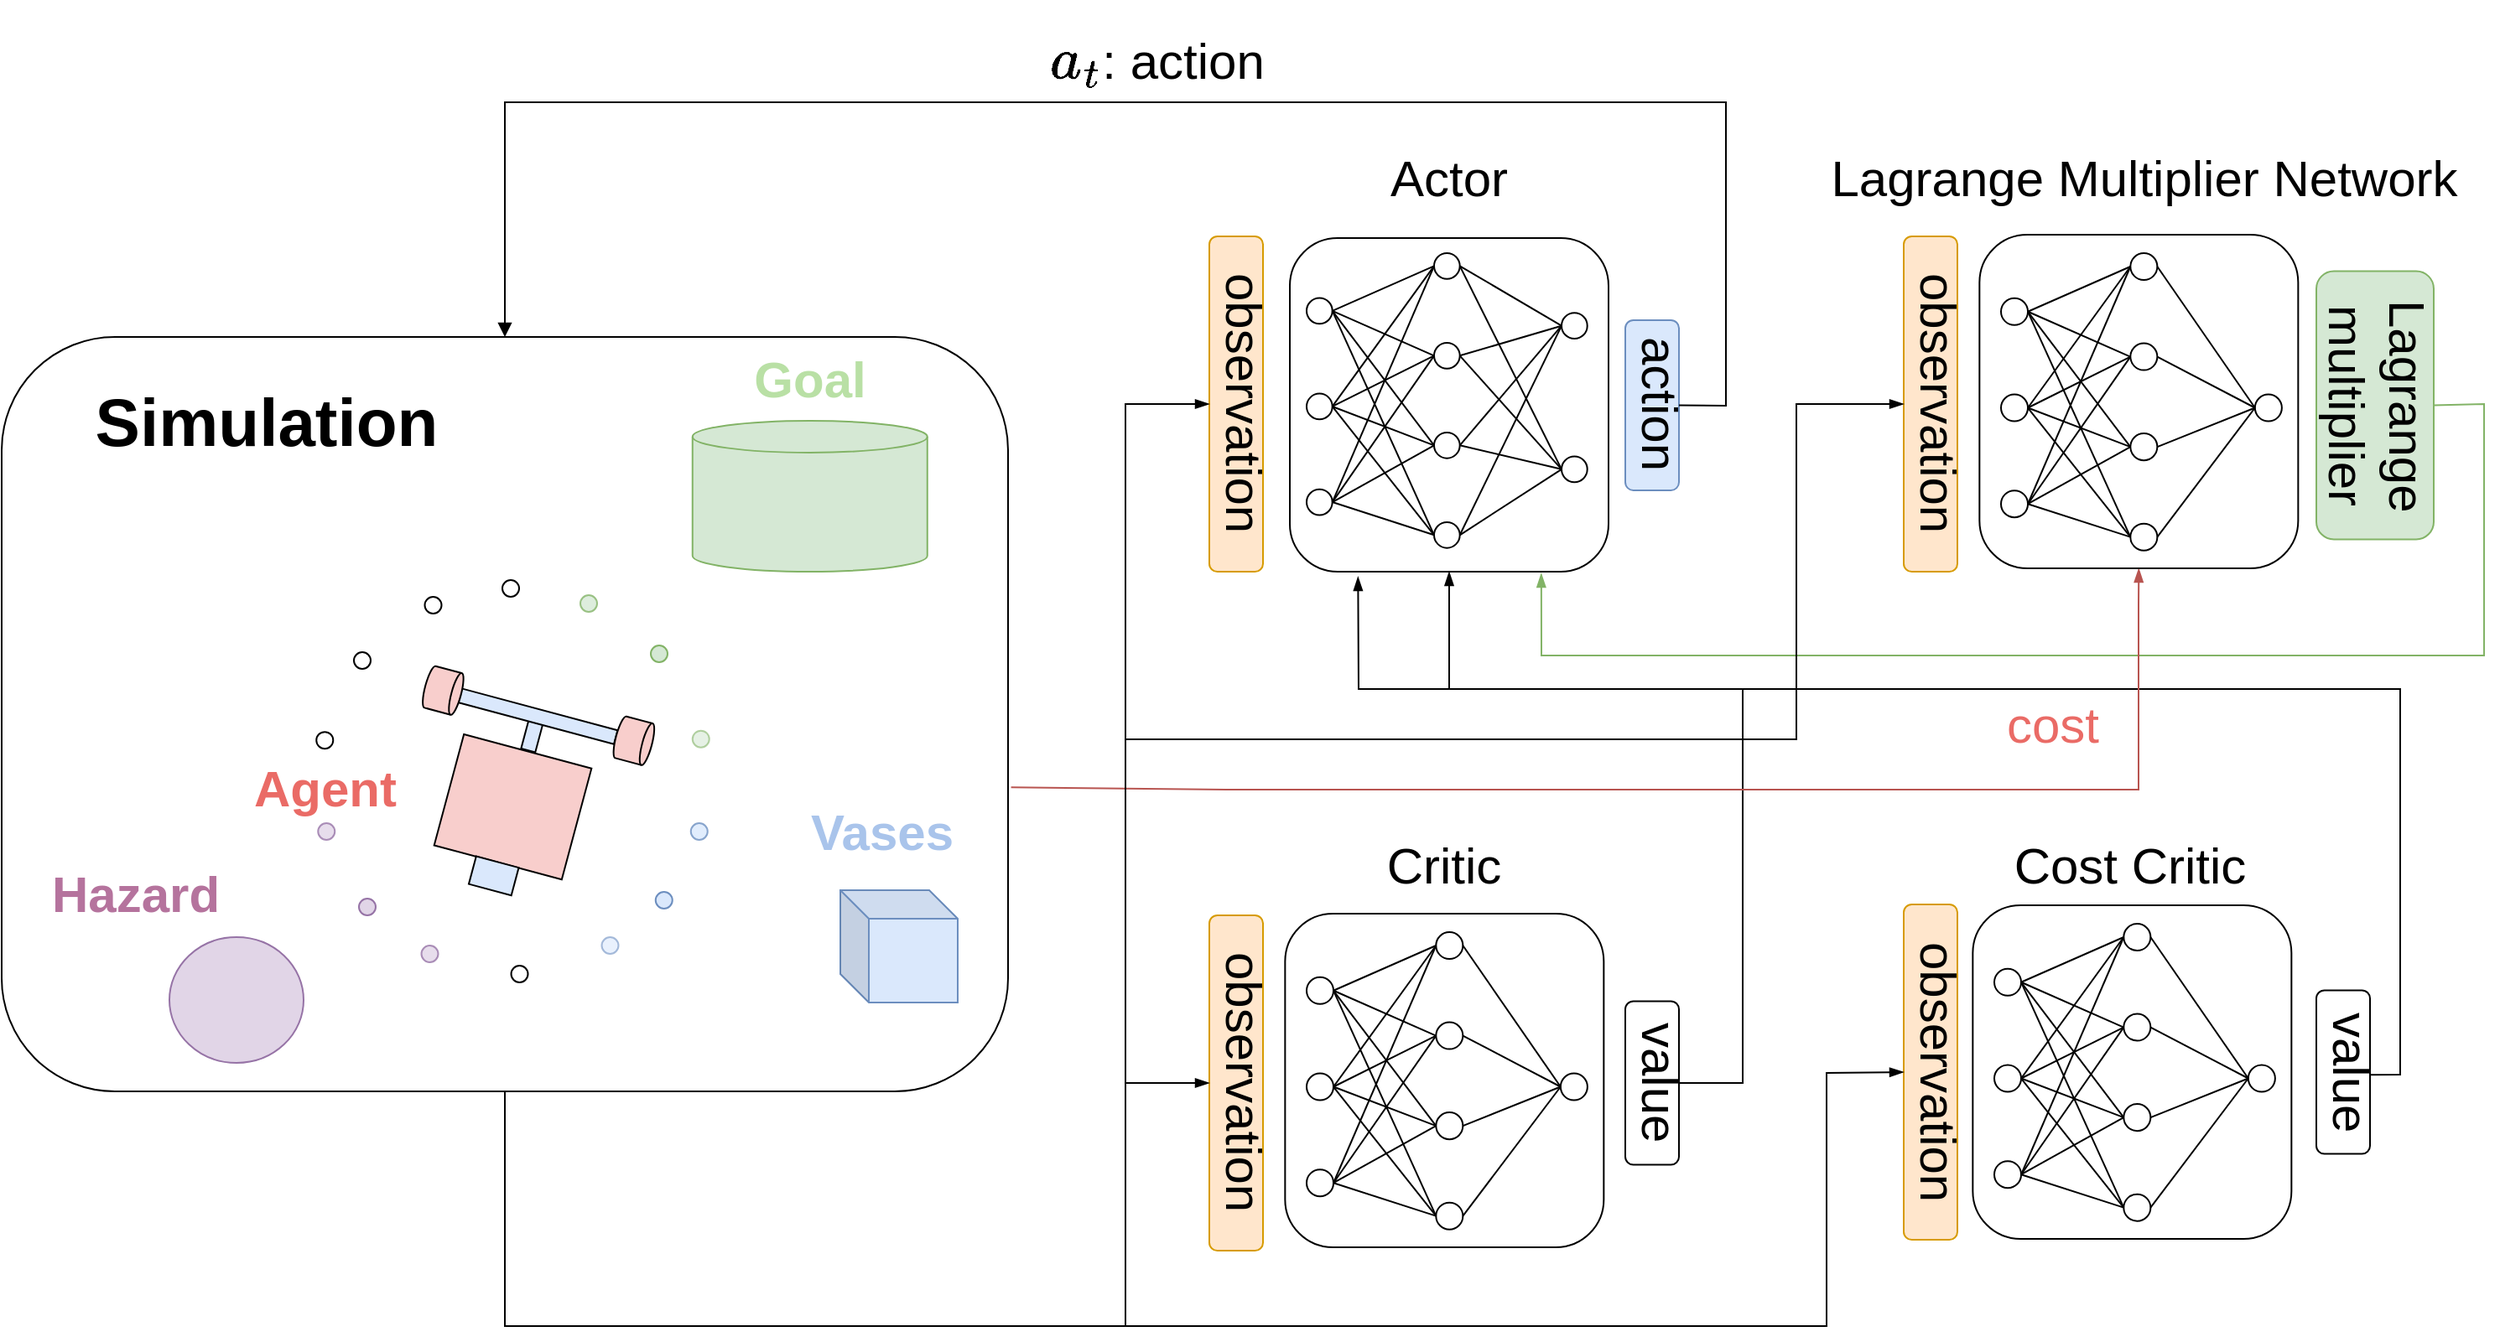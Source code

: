 <mxfile version="27.0.9">
  <diagram name="페이지-1" id="2OtFXK_j1tlPG90HXtPZ">
    <mxGraphModel dx="2524" dy="1148" grid="1" gridSize="10" guides="1" tooltips="1" connect="1" arrows="1" fold="1" page="1" pageScale="1" pageWidth="827" pageHeight="1169" math="1" shadow="0">
      <root>
        <mxCell id="0" />
        <mxCell id="1" parent="0" />
        <mxCell id="CFoMmbY4XtNixEHZfKA1-187" value="&lt;font style=&quot;font-size: 30px;&quot;&gt;observation&lt;/font&gt;" style="rounded=1;whiteSpace=wrap;html=1;align=left;textDirection=vertical-rl;fontSize=15;fillColor=#ffe6cc;strokeColor=#d79b00;container=0;" parent="1" vertex="1">
          <mxGeometry y="290" width="32" height="200" as="geometry" />
        </mxCell>
        <mxCell id="CFoMmbY4XtNixEHZfKA1-190" value="&lt;font style=&quot;font-size: 30px;&quot;&gt;action&lt;/font&gt;" style="rounded=1;whiteSpace=wrap;html=1;align=left;textDirection=vertical-rl;fontSize=15;fillColor=#dae8fc;strokeColor=#6c8ebf;container=0;" parent="1" vertex="1">
          <mxGeometry x="248" y="340" width="32" height="101.48" as="geometry" />
        </mxCell>
        <mxCell id="CFoMmbY4XtNixEHZfKA1-192" value="&lt;font style=&quot;font-size: 30px;&quot;&gt;value&lt;/font&gt;" style="rounded=1;whiteSpace=wrap;html=1;align=left;textDirection=vertical-rl;fontSize=15;container=0;" parent="1" vertex="1">
          <mxGeometry x="248" y="746.25" width="32" height="97.5" as="geometry" />
        </mxCell>
        <mxCell id="CFoMmbY4XtNixEHZfKA1-230" value="" style="endArrow=blockThin;html=1;rounded=0;endFill=1;movable=1;resizable=1;rotatable=1;deletable=1;editable=1;locked=0;connectable=1;entryX=0;entryY=0.5;entryDx=0;entryDy=0;exitX=0.5;exitY=1;exitDx=0;exitDy=0;" parent="1" source="CFoMmbY4XtNixEHZfKA1-31" target="CFoMmbY4XtNixEHZfKA1-187" edge="1">
          <mxGeometry width="50" height="50" relative="1" as="geometry">
            <mxPoint x="-547" y="800" as="sourcePoint" />
            <mxPoint x="571" y="730" as="targetPoint" />
            <Array as="points">
              <mxPoint x="-420" y="940" />
              <mxPoint x="-232" y="940" />
              <mxPoint x="-50" y="940" />
              <mxPoint x="-50" y="390" />
            </Array>
          </mxGeometry>
        </mxCell>
        <mxCell id="CFoMmbY4XtNixEHZfKA1-231" value="" style="endArrow=none;html=1;rounded=0;exitX=0.5;exitY=0;exitDx=0;exitDy=0;endFill=1;movable=1;resizable=1;rotatable=1;deletable=1;editable=1;locked=0;connectable=1;entryX=1;entryY=0.5;entryDx=0;entryDy=0;startArrow=block;startFill=1;" parent="1" source="CFoMmbY4XtNixEHZfKA1-31" target="CFoMmbY4XtNixEHZfKA1-190" edge="1">
          <mxGeometry width="50" height="50" relative="1" as="geometry">
            <mxPoint x="-342" y="890" as="sourcePoint" />
            <mxPoint x="261" y="230" as="targetPoint" />
            <Array as="points">
              <mxPoint x="-420" y="210" />
              <mxPoint x="-162" y="210" />
              <mxPoint x="-82" y="210" />
              <mxPoint x="308" y="210" />
              <mxPoint x="308" y="391" />
            </Array>
          </mxGeometry>
        </mxCell>
        <mxCell id="CFoMmbY4XtNixEHZfKA1-233" value="&lt;font&gt;Actor&lt;/font&gt;" style="text;html=1;align=center;verticalAlign=middle;whiteSpace=wrap;rounded=0;container=0;fontSize=30;" parent="1" vertex="1">
          <mxGeometry x="102" y="240" width="82" height="30" as="geometry" />
        </mxCell>
        <mxCell id="CFoMmbY4XtNixEHZfKA1-236" value="&lt;font&gt;Critic&lt;/font&gt;" style="text;html=1;align=center;verticalAlign=middle;whiteSpace=wrap;rounded=0;fontSize=30;container=0;" parent="1" vertex="1">
          <mxGeometry x="110.17" y="650" width="60" height="30" as="geometry" />
        </mxCell>
        <mxCell id="CFoMmbY4XtNixEHZfKA1-237" value="&lt;font&gt;Cost Critic&lt;/font&gt;" style="text;html=1;align=center;verticalAlign=middle;whiteSpace=wrap;rounded=0;container=0;fontSize=30;" parent="1" vertex="1">
          <mxGeometry x="468" y="650" width="162" height="30" as="geometry" />
        </mxCell>
        <mxCell id="CFoMmbY4XtNixEHZfKA1-238" value="" style="endArrow=blockThin;html=1;rounded=0;endFill=1;movable=1;resizable=1;rotatable=1;deletable=1;editable=1;locked=0;connectable=1;entryX=0.214;entryY=1.015;entryDx=0;entryDy=0;exitX=1;exitY=0.5;exitDx=0;exitDy=0;entryPerimeter=0;" parent="1" source="CFoMmbY4XtNixEHZfKA1-192" target="CFoMmbY4XtNixEHZfKA1-152" edge="1">
          <mxGeometry width="50" height="50" relative="1" as="geometry">
            <mxPoint x="488" y="982" as="sourcePoint" />
            <mxPoint x="1501" y="630" as="targetPoint" />
            <Array as="points">
              <mxPoint x="318" y="795" />
              <mxPoint x="318" y="560" />
              <mxPoint x="89" y="560" />
            </Array>
          </mxGeometry>
        </mxCell>
        <mxCell id="CFoMmbY4XtNixEHZfKA1-239" value="" style="endArrow=blockThin;html=1;rounded=0;endFill=1;movable=1;resizable=1;rotatable=1;deletable=1;editable=1;locked=0;connectable=1;entryX=0.5;entryY=1;entryDx=0;entryDy=0;exitX=0.973;exitY=0.517;exitDx=0;exitDy=0;exitPerimeter=0;" parent="1" source="Q-EU4Q4c3PTDjTRaEYYh-5" target="CFoMmbY4XtNixEHZfKA1-152" edge="1">
          <mxGeometry width="50" height="50" relative="1" as="geometry">
            <mxPoint x="690" y="740" as="sourcePoint" />
            <mxPoint x="358" y="420" as="targetPoint" />
            <Array as="points">
              <mxPoint x="710" y="790" />
              <mxPoint x="710" y="750" />
              <mxPoint x="710" y="560" />
              <mxPoint x="450" y="560" />
              <mxPoint x="290" y="560" />
              <mxPoint x="143" y="560" />
            </Array>
          </mxGeometry>
        </mxCell>
        <mxCell id="CFoMmbY4XtNixEHZfKA1-271" value="" style="endArrow=blockThin;html=1;rounded=0;endFill=1;movable=1;resizable=1;rotatable=1;deletable=1;editable=1;locked=0;connectable=1;entryX=0.789;entryY=1.005;entryDx=0;entryDy=0;fillColor=#d5e8d4;strokeColor=#82b366;entryPerimeter=0;exitX=0;exitY=0.5;exitDx=0;exitDy=0;" parent="1" source="0FYvdhBju1f0UNd1yTLN-28" target="CFoMmbY4XtNixEHZfKA1-152" edge="1">
          <mxGeometry width="50" height="50" relative="1" as="geometry">
            <mxPoint x="760" y="540" as="sourcePoint" />
            <mxPoint x="258" y="470" as="targetPoint" />
            <Array as="points">
              <mxPoint x="760" y="390" />
              <mxPoint x="760" y="540" />
              <mxPoint x="510" y="540" />
              <mxPoint x="358" y="540" />
              <mxPoint x="198" y="540" />
            </Array>
          </mxGeometry>
        </mxCell>
        <mxCell id="I3EhIIcW9qmq0nCsSESQ-6" value="`a_t`: action" style="text;html=1;align=center;verticalAlign=middle;whiteSpace=wrap;rounded=0;fontSize=30;container=0;" parent="1" vertex="1">
          <mxGeometry x="-106.83" y="170" width="152" height="30" as="geometry" />
        </mxCell>
        <mxCell id="I3EhIIcW9qmq0nCsSESQ-9" value="&lt;font style=&quot;font-size: 30px;&quot;&gt;observation&lt;/font&gt;" style="rounded=1;whiteSpace=wrap;html=1;align=left;textDirection=vertical-rl;fontSize=15;fillColor=#ffe6cc;strokeColor=#d79b00;container=0;" parent="1" vertex="1">
          <mxGeometry y="695" width="32" height="200" as="geometry" />
        </mxCell>
        <mxCell id="I3EhIIcW9qmq0nCsSESQ-10" value="&lt;font style=&quot;font-size: 30px;&quot;&gt;observation&lt;/font&gt;" style="rounded=1;whiteSpace=wrap;html=1;align=left;textDirection=vertical-rl;fontSize=15;fillColor=#ffe6cc;strokeColor=#d79b00;container=0;" parent="1" vertex="1">
          <mxGeometry x="414" y="688.51" width="32" height="200" as="geometry" />
        </mxCell>
        <mxCell id="I3EhIIcW9qmq0nCsSESQ-11" value="" style="endArrow=blockThin;html=1;rounded=0;endFill=1;movable=1;resizable=1;rotatable=1;deletable=1;editable=1;locked=0;connectable=1;entryX=0;entryY=0.5;entryDx=0;entryDy=0;exitX=0.5;exitY=1;exitDx=0;exitDy=0;" parent="1" source="CFoMmbY4XtNixEHZfKA1-31" target="I3EhIIcW9qmq0nCsSESQ-10" edge="1">
          <mxGeometry width="50" height="50" relative="1" as="geometry">
            <mxPoint x="-552" y="800" as="sourcePoint" />
            <mxPoint x="403" y="665" as="targetPoint" />
            <Array as="points">
              <mxPoint x="-420" y="940" />
              <mxPoint x="-12" y="940" />
              <mxPoint x="258" y="940" />
              <mxPoint x="368" y="940" />
              <mxPoint x="368" y="789" />
            </Array>
          </mxGeometry>
        </mxCell>
        <mxCell id="I3EhIIcW9qmq0nCsSESQ-13" value="" style="endArrow=blockThin;html=1;rounded=0;endFill=1;movable=1;resizable=1;rotatable=1;deletable=1;editable=1;locked=0;connectable=1;entryX=0;entryY=0.5;entryDx=0;entryDy=0;exitX=0.5;exitY=1;exitDx=0;exitDy=0;" parent="1" source="CFoMmbY4XtNixEHZfKA1-31" target="I3EhIIcW9qmq0nCsSESQ-9" edge="1">
          <mxGeometry width="50" height="50" relative="1" as="geometry">
            <mxPoint x="-242" y="1090" as="sourcePoint" />
            <mxPoint x="376" y="720" as="targetPoint" />
            <Array as="points">
              <mxPoint x="-420" y="940" />
              <mxPoint x="-50" y="940" />
              <mxPoint x="-50" y="795" />
            </Array>
          </mxGeometry>
        </mxCell>
        <mxCell id="I3EhIIcW9qmq0nCsSESQ-14" value="" style="endArrow=blockThin;html=1;rounded=0;endFill=1;movable=1;resizable=1;rotatable=1;deletable=1;editable=1;locked=0;connectable=1;exitX=1.003;exitY=0.597;exitDx=0;exitDy=0;exitPerimeter=0;fillColor=#f8cecc;strokeColor=#b85450;entryX=0.5;entryY=1;entryDx=0;entryDy=0;" parent="1" source="CFoMmbY4XtNixEHZfKA1-31" target="0FYvdhBju1f0UNd1yTLN-26" edge="1">
          <mxGeometry width="50" height="50" relative="1" as="geometry">
            <mxPoint x="-410" y="800" as="sourcePoint" />
            <mxPoint x="370" y="520" as="targetPoint" />
            <Array as="points">
              <mxPoint x="10" y="620" />
              <mxPoint x="260" y="620" />
              <mxPoint x="554" y="620" />
              <mxPoint x="554" y="510" />
            </Array>
          </mxGeometry>
        </mxCell>
        <mxCell id="CFoMmbY4XtNixEHZfKA1-31" value="" style="rounded=1;whiteSpace=wrap;html=1;fillColor=none;movable=1;resizable=1;rotatable=1;deletable=1;editable=1;locked=0;connectable=1;container=0;" parent="1" vertex="1">
          <mxGeometry x="-720" y="350" width="600" height="450" as="geometry" />
        </mxCell>
        <mxCell id="CFoMmbY4XtNixEHZfKA1-1" value="" style="rounded=0;whiteSpace=wrap;html=1;fillColor=#f8cecc;strokeColor=default;rotation=15;container=0;movable=1;resizable=1;rotatable=1;deletable=1;editable=1;locked=0;connectable=1;" parent="1" vertex="1">
          <mxGeometry x="-454.621" y="596.003" width="78.75" height="68.571" as="geometry" />
        </mxCell>
        <mxCell id="CFoMmbY4XtNixEHZfKA1-2" value="" style="rounded=0;whiteSpace=wrap;html=1;fillColor=#dae8fc;strokeColor=default;rotation=15;container=0;movable=1;resizable=1;rotatable=1;deletable=1;editable=1;locked=0;connectable=1;" parent="1" vertex="1">
          <mxGeometry x="-439.746" y="662.86" width="26.25" height="17.143" as="geometry" />
        </mxCell>
        <mxCell id="CFoMmbY4XtNixEHZfKA1-3" value="" style="rounded=0;whiteSpace=wrap;html=1;fillColor=#dae8fc;strokeColor=default;rotation=15;container=0;movable=1;resizable=1;rotatable=1;deletable=1;editable=1;locked=0;connectable=1;" parent="1" vertex="1">
          <mxGeometry x="-408.246" y="579.717" width="8.75" height="17.143" as="geometry" />
        </mxCell>
        <mxCell id="CFoMmbY4XtNixEHZfKA1-4" value="" style="rounded=0;whiteSpace=wrap;html=1;fillColor=#dae8fc;strokeColor=default;rotation=15;container=0;movable=1;resizable=1;rotatable=1;deletable=1;editable=1;locked=0;connectable=1;" parent="1" vertex="1">
          <mxGeometry x="-448.496" y="572.003" width="96.25" height="8.571" as="geometry" />
        </mxCell>
        <mxCell id="CFoMmbY4XtNixEHZfKA1-5" value="" style="shape=cylinder3;whiteSpace=wrap;html=1;boundedLbl=1;backgroundOutline=1;size=2.875;direction=south;fillColor=#f8cecc;strokeColor=default;rotation=15;container=0;movable=1;resizable=1;rotatable=1;deletable=1;editable=1;locked=0;connectable=1;" parent="1" vertex="1">
          <mxGeometry x="-353.996" y="578.003" width="21.875" height="25.714" as="geometry" />
        </mxCell>
        <mxCell id="CFoMmbY4XtNixEHZfKA1-6" value="" style="shape=cylinder3;whiteSpace=wrap;html=1;boundedLbl=1;backgroundOutline=1;size=2.875;direction=south;fillColor=#f8cecc;strokeColor=default;rotation=15;container=0;movable=1;resizable=1;rotatable=1;deletable=1;editable=1;locked=0;connectable=1;" parent="1" vertex="1">
          <mxGeometry x="-467.746" y="548.003" width="21.875" height="25.714" as="geometry" />
        </mxCell>
        <mxCell id="CFoMmbY4XtNixEHZfKA1-8" value="" style="ellipse;whiteSpace=wrap;html=1;fillColor=none;movable=1;resizable=1;rotatable=1;deletable=1;editable=1;locked=0;connectable=1;container=0;" parent="1" vertex="1">
          <mxGeometry x="-421.5" y="495" width="10" height="10" as="geometry" />
        </mxCell>
        <mxCell id="CFoMmbY4XtNixEHZfKA1-9" value="" style="ellipse;whiteSpace=wrap;html=1;fillColor=none;movable=1;resizable=1;rotatable=1;deletable=1;editable=1;locked=0;connectable=1;container=0;" parent="1" vertex="1">
          <mxGeometry x="-467.75" y="505" width="10" height="10" as="geometry" />
        </mxCell>
        <mxCell id="CFoMmbY4XtNixEHZfKA1-10" value="" style="ellipse;whiteSpace=wrap;html=1;fillColor=#d5e8d4;strokeColor=#82b366;opacity=80;movable=1;resizable=1;rotatable=1;deletable=1;editable=1;locked=0;connectable=1;container=0;" parent="1" vertex="1">
          <mxGeometry x="-375" y="504" width="10" height="10" as="geometry" />
        </mxCell>
        <mxCell id="CFoMmbY4XtNixEHZfKA1-11" value="" style="ellipse;whiteSpace=wrap;html=1;fillColor=none;movable=1;resizable=1;rotatable=1;deletable=1;editable=1;locked=0;connectable=1;container=0;" parent="1" vertex="1">
          <mxGeometry x="-510" y="538" width="10" height="10" as="geometry" />
        </mxCell>
        <mxCell id="CFoMmbY4XtNixEHZfKA1-12" value="" style="ellipse;whiteSpace=wrap;html=1;fillColor=#d5e8d4;strokeColor=#82b366;movable=1;resizable=1;rotatable=1;deletable=1;editable=1;locked=0;connectable=1;container=0;" parent="1" vertex="1">
          <mxGeometry x="-333" y="534" width="10" height="10" as="geometry" />
        </mxCell>
        <mxCell id="CFoMmbY4XtNixEHZfKA1-13" value="" style="ellipse;whiteSpace=wrap;html=1;fillColor=#d5e8d4;strokeColor=#82b366;opacity=60;movable=1;resizable=1;rotatable=1;deletable=1;editable=1;locked=0;connectable=1;container=0;" parent="1" vertex="1">
          <mxGeometry x="-308.12" y="584.86" width="10" height="10" as="geometry" />
        </mxCell>
        <mxCell id="CFoMmbY4XtNixEHZfKA1-14" value="" style="ellipse;whiteSpace=wrap;html=1;fillColor=#dae8fc;strokeColor=#6c8ebf;opacity=80;movable=1;resizable=1;rotatable=1;deletable=1;editable=1;locked=0;connectable=1;container=0;" parent="1" vertex="1">
          <mxGeometry x="-309.12" y="640" width="10" height="10" as="geometry" />
        </mxCell>
        <mxCell id="CFoMmbY4XtNixEHZfKA1-15" value="" style="ellipse;whiteSpace=wrap;html=1;fillColor=#dae8fc;strokeColor=#6c8ebf;movable=1;resizable=1;rotatable=1;deletable=1;editable=1;locked=0;connectable=1;container=0;" parent="1" vertex="1">
          <mxGeometry x="-330.12" y="681" width="10" height="10" as="geometry" />
        </mxCell>
        <mxCell id="CFoMmbY4XtNixEHZfKA1-16" value="" style="ellipse;whiteSpace=wrap;html=1;fillColor=#dae8fc;strokeColor=#6c8ebf;opacity=60;movable=1;resizable=1;rotatable=1;deletable=1;editable=1;locked=0;connectable=1;container=0;" parent="1" vertex="1">
          <mxGeometry x="-362.25" y="708" width="10" height="10" as="geometry" />
        </mxCell>
        <mxCell id="CFoMmbY4XtNixEHZfKA1-17" value="" style="ellipse;whiteSpace=wrap;html=1;fillColor=none;movable=1;resizable=1;rotatable=1;deletable=1;editable=1;locked=0;connectable=1;container=0;" parent="1" vertex="1">
          <mxGeometry x="-416.24" y="725" width="10" height="10" as="geometry" />
        </mxCell>
        <mxCell id="CFoMmbY4XtNixEHZfKA1-18" value="" style="ellipse;whiteSpace=wrap;html=1;fillColor=#e1d5e7;strokeColor=#9673a6;opacity=80;movable=1;resizable=1;rotatable=1;deletable=1;editable=1;locked=0;connectable=1;container=0;" parent="1" vertex="1">
          <mxGeometry x="-469.75" y="713" width="10" height="10" as="geometry" />
        </mxCell>
        <mxCell id="CFoMmbY4XtNixEHZfKA1-19" value="" style="ellipse;whiteSpace=wrap;html=1;fillColor=none;movable=1;resizable=1;rotatable=1;deletable=1;editable=1;locked=0;connectable=1;container=0;" parent="1" vertex="1">
          <mxGeometry x="-532.37" y="585.57" width="10" height="10" as="geometry" />
        </mxCell>
        <mxCell id="CFoMmbY4XtNixEHZfKA1-20" value="" style="ellipse;whiteSpace=wrap;html=1;fillColor=#e1d5e7;strokeColor=#9673a6;opacity=80;movable=1;resizable=1;rotatable=1;deletable=1;editable=1;locked=0;connectable=1;container=0;" parent="1" vertex="1">
          <mxGeometry x="-531.37" y="640" width="10" height="10" as="geometry" />
        </mxCell>
        <mxCell id="CFoMmbY4XtNixEHZfKA1-21" value="" style="ellipse;whiteSpace=wrap;html=1;fillColor=#e1d5e7;strokeColor=#9673a6;movable=1;resizable=1;rotatable=1;deletable=1;editable=1;locked=0;connectable=1;container=0;" parent="1" vertex="1">
          <mxGeometry x="-507" y="685" width="10" height="10" as="geometry" />
        </mxCell>
        <mxCell id="CFoMmbY4XtNixEHZfKA1-22" value="" style="shape=cylinder3;whiteSpace=wrap;html=1;boundedLbl=1;backgroundOutline=1;size=9.481;fillColor=#d5e8d4;strokeColor=#82b366;movable=1;resizable=1;rotatable=1;deletable=1;editable=1;locked=0;connectable=1;container=0;" parent="1" vertex="1">
          <mxGeometry x="-308.12" y="400" width="140" height="90" as="geometry" />
        </mxCell>
        <mxCell id="CFoMmbY4XtNixEHZfKA1-23" value="Goal" style="text;html=1;align=center;verticalAlign=middle;whiteSpace=wrap;rounded=0;fontSize=30;fontColor=#B9E0A5;fontStyle=1;movable=1;resizable=1;rotatable=1;deletable=1;editable=1;locked=0;connectable=1;container=0;" parent="1" vertex="1">
          <mxGeometry x="-279.06" y="360" width="81.88" height="30" as="geometry" />
        </mxCell>
        <mxCell id="CFoMmbY4XtNixEHZfKA1-24" value="" style="shape=cube;whiteSpace=wrap;html=1;boundedLbl=1;backgroundOutline=1;darkOpacity=0.05;darkOpacity2=0.1;size=17;fillColor=#dae8fc;strokeColor=#6c8ebf;movable=1;resizable=1;rotatable=1;deletable=1;editable=1;locked=0;connectable=1;container=0;" parent="1" vertex="1">
          <mxGeometry x="-220" y="680" width="70" height="67" as="geometry" />
        </mxCell>
        <mxCell id="CFoMmbY4XtNixEHZfKA1-25" value="&lt;span style=&quot;background-color: light-dark(#ffffff, var(--ge-dark-color, #121212));&quot;&gt;Vases&lt;/span&gt;" style="text;html=1;align=center;verticalAlign=middle;whiteSpace=wrap;rounded=0;fontSize=30;fontColor=#A9C4EB;fontStyle=1;movable=1;resizable=1;rotatable=1;deletable=1;editable=1;locked=0;connectable=1;container=0;" parent="1" vertex="1">
          <mxGeometry x="-240" y="630" width="90" height="30" as="geometry" />
        </mxCell>
        <mxCell id="CFoMmbY4XtNixEHZfKA1-26" value="&lt;font style=&quot;color: rgb(234, 107, 102);&quot;&gt;Agent&lt;/font&gt;" style="text;html=1;align=center;verticalAlign=middle;whiteSpace=wrap;rounded=0;fontSize=30;fontColor=#B9E0A5;fontStyle=1;movable=1;resizable=1;rotatable=1;deletable=1;editable=1;locked=0;connectable=1;container=0;" parent="1" vertex="1">
          <mxGeometry x="-572.37" y="603.72" width="90" height="30" as="geometry" />
        </mxCell>
        <mxCell id="CFoMmbY4XtNixEHZfKA1-27" value="" style="ellipse;whiteSpace=wrap;html=1;fillColor=#e1d5e7;strokeColor=#9673a6;movable=1;resizable=1;rotatable=1;deletable=1;editable=1;locked=0;connectable=1;container=0;" parent="1" vertex="1">
          <mxGeometry x="-620" y="708" width="80" height="75" as="geometry" />
        </mxCell>
        <mxCell id="CFoMmbY4XtNixEHZfKA1-28" value="&lt;font style=&quot;color: rgb(181, 115, 157);&quot;&gt;Hazard&lt;/font&gt;" style="text;html=1;align=center;verticalAlign=middle;whiteSpace=wrap;rounded=0;fontSize=30;fontColor=#B9E0A5;fontStyle=1;movable=1;resizable=1;rotatable=1;deletable=1;editable=1;locked=0;connectable=1;container=0;" parent="1" vertex="1">
          <mxGeometry x="-690" y="668" width="100" height="27" as="geometry" />
        </mxCell>
        <mxCell id="CFoMmbY4XtNixEHZfKA1-33" value="&lt;b&gt;&lt;font&gt;Simulation&lt;/font&gt;&lt;/b&gt;" style="text;html=1;align=center;verticalAlign=middle;whiteSpace=wrap;rounded=0;movable=1;resizable=1;rotatable=1;deletable=1;editable=1;locked=0;connectable=1;fontSize=40;container=0;" parent="1" vertex="1">
          <mxGeometry x="-662.37" y="380" width="200" height="40" as="geometry" />
        </mxCell>
        <mxCell id="CFoMmbY4XtNixEHZfKA1-96" value="" style="ellipse;whiteSpace=wrap;html=1;aspect=fixed;container=0;" parent="1" vertex="1">
          <mxGeometry x="58" y="731.887" width="16.02" height="16.02" as="geometry" />
        </mxCell>
        <mxCell id="CFoMmbY4XtNixEHZfKA1-97" value="" style="ellipse;whiteSpace=wrap;html=1;aspect=fixed;container=0;" parent="1" vertex="1">
          <mxGeometry x="58" y="789.245" width="16.02" height="16.02" as="geometry" />
        </mxCell>
        <mxCell id="CFoMmbY4XtNixEHZfKA1-98" value="" style="ellipse;whiteSpace=wrap;html=1;aspect=fixed;container=0;" parent="1" vertex="1">
          <mxGeometry x="58" y="846.604" width="16.02" height="16.02" as="geometry" />
        </mxCell>
        <mxCell id="CFoMmbY4XtNixEHZfKA1-99" value="" style="ellipse;whiteSpace=wrap;html=1;aspect=fixed;container=0;" parent="1" vertex="1">
          <mxGeometry x="135.157" y="705" width="16.02" height="16.02" as="geometry" />
        </mxCell>
        <mxCell id="CFoMmbY4XtNixEHZfKA1-100" value="" style="ellipse;whiteSpace=wrap;html=1;aspect=fixed;container=0;" parent="1" vertex="1">
          <mxGeometry x="135.157" y="758.774" width="16.02" height="16.02" as="geometry" />
        </mxCell>
        <mxCell id="CFoMmbY4XtNixEHZfKA1-101" value="" style="ellipse;whiteSpace=wrap;html=1;aspect=fixed;container=0;" parent="1" vertex="1">
          <mxGeometry x="135.157" y="812.547" width="16.02" height="16.02" as="geometry" />
        </mxCell>
        <mxCell id="CFoMmbY4XtNixEHZfKA1-102" value="" style="ellipse;whiteSpace=wrap;html=1;aspect=fixed;container=0;" parent="1" vertex="1">
          <mxGeometry x="135.157" y="866.321" width="16.02" height="16.02" as="geometry" />
        </mxCell>
        <mxCell id="CFoMmbY4XtNixEHZfKA1-103" value="" style="ellipse;whiteSpace=wrap;html=1;aspect=fixed;container=0;" parent="1" vertex="1">
          <mxGeometry x="209.421" y="789.245" width="16.02" height="16.02" as="geometry" />
        </mxCell>
        <mxCell id="CFoMmbY4XtNixEHZfKA1-104" value="" style="endArrow=none;html=1;rounded=0;exitX=1;exitY=0.5;exitDx=0;exitDy=0;entryX=0;entryY=0.5;entryDx=0;entryDy=0;" parent="1" source="CFoMmbY4XtNixEHZfKA1-96" target="CFoMmbY4XtNixEHZfKA1-99" edge="1">
          <mxGeometry width="50" height="50" relative="1" as="geometry">
            <mxPoint x="197.848" y="823.302" as="sourcePoint" />
            <mxPoint x="221.959" y="805.377" as="targetPoint" />
          </mxGeometry>
        </mxCell>
        <mxCell id="CFoMmbY4XtNixEHZfKA1-105" value="" style="endArrow=none;html=1;rounded=0;exitX=0;exitY=0.5;exitDx=0;exitDy=0;entryX=1;entryY=0.5;entryDx=0;entryDy=0;" parent="1" source="CFoMmbY4XtNixEHZfKA1-100" target="CFoMmbY4XtNixEHZfKA1-96" edge="1">
          <mxGeometry width="50" height="50" relative="1" as="geometry">
            <mxPoint x="135.157" y="771.321" as="sourcePoint" />
            <mxPoint x="173.736" y="744.434" as="targetPoint" />
          </mxGeometry>
        </mxCell>
        <mxCell id="CFoMmbY4XtNixEHZfKA1-106" value="" style="endArrow=none;html=1;rounded=0;exitX=0;exitY=0.5;exitDx=0;exitDy=0;entryX=1;entryY=0.5;entryDx=0;entryDy=0;" parent="1" source="CFoMmbY4XtNixEHZfKA1-101" target="CFoMmbY4XtNixEHZfKA1-96" edge="1">
          <mxGeometry width="50" height="50" relative="1" as="geometry">
            <mxPoint x="202.67" y="814.34" as="sourcePoint" />
            <mxPoint x="164.091" y="787.453" as="targetPoint" />
          </mxGeometry>
        </mxCell>
        <mxCell id="CFoMmbY4XtNixEHZfKA1-107" value="" style="endArrow=none;html=1;rounded=0;exitX=0;exitY=0.5;exitDx=0;exitDy=0;entryX=1;entryY=0.5;entryDx=0;entryDy=0;" parent="1" source="CFoMmbY4XtNixEHZfKA1-102" target="CFoMmbY4XtNixEHZfKA1-96" edge="1">
          <mxGeometry width="50" height="50" relative="1" as="geometry">
            <mxPoint x="212.315" y="882.453" as="sourcePoint" />
            <mxPoint x="149.624" y="751.604" as="targetPoint" />
          </mxGeometry>
        </mxCell>
        <mxCell id="CFoMmbY4XtNixEHZfKA1-108" value="" style="endArrow=none;html=1;rounded=0;exitX=0;exitY=0.5;exitDx=0;exitDy=0;entryX=1;entryY=0.5;entryDx=0;entryDy=0;" parent="1" source="CFoMmbY4XtNixEHZfKA1-99" target="CFoMmbY4XtNixEHZfKA1-97" edge="1">
          <mxGeometry width="50" height="50" relative="1" as="geometry">
            <mxPoint x="202.67" y="929.057" as="sourcePoint" />
            <mxPoint x="164.091" y="794.623" as="targetPoint" />
          </mxGeometry>
        </mxCell>
        <mxCell id="CFoMmbY4XtNixEHZfKA1-109" value="" style="endArrow=none;html=1;rounded=0;exitX=0;exitY=0.5;exitDx=0;exitDy=0;entryX=1;entryY=0.5;entryDx=0;entryDy=0;" parent="1" source="CFoMmbY4XtNixEHZfKA1-100" target="CFoMmbY4XtNixEHZfKA1-97" edge="1">
          <mxGeometry width="50" height="50" relative="1" as="geometry">
            <mxPoint x="149.624" y="787.453" as="sourcePoint" />
            <mxPoint x="111.046" y="871.698" as="targetPoint" />
          </mxGeometry>
        </mxCell>
        <mxCell id="CFoMmbY4XtNixEHZfKA1-110" value="" style="endArrow=none;html=1;rounded=0;exitX=0;exitY=0.5;exitDx=0;exitDy=0;entryX=1;entryY=0.5;entryDx=0;entryDy=0;" parent="1" source="CFoMmbY4XtNixEHZfKA1-101" target="CFoMmbY4XtNixEHZfKA1-97" edge="1">
          <mxGeometry width="50" height="50" relative="1" as="geometry">
            <mxPoint x="159.269" y="801.792" as="sourcePoint" />
            <mxPoint x="120.69" y="832.264" as="targetPoint" />
          </mxGeometry>
        </mxCell>
        <mxCell id="CFoMmbY4XtNixEHZfKA1-111" value="" style="endArrow=none;html=1;rounded=0;exitX=0;exitY=0.5;exitDx=0;exitDy=0;entryX=1;entryY=0.5;entryDx=0;entryDy=0;" parent="1" source="CFoMmbY4XtNixEHZfKA1-102" target="CFoMmbY4XtNixEHZfKA1-97" edge="1">
          <mxGeometry width="50" height="50" relative="1" as="geometry">
            <mxPoint x="236.426" y="814.34" as="sourcePoint" />
            <mxPoint x="197.848" y="791.038" as="targetPoint" />
          </mxGeometry>
        </mxCell>
        <mxCell id="CFoMmbY4XtNixEHZfKA1-112" value="" style="endArrow=none;html=1;rounded=0;exitX=0;exitY=0.5;exitDx=0;exitDy=0;entryX=1;entryY=0.5;entryDx=0;entryDy=0;" parent="1" source="CFoMmbY4XtNixEHZfKA1-99" target="CFoMmbY4XtNixEHZfKA1-98" edge="1">
          <mxGeometry width="50" height="50" relative="1" as="geometry">
            <mxPoint x="236.426" y="914.717" as="sourcePoint" />
            <mxPoint x="197.848" y="837.642" as="targetPoint" />
          </mxGeometry>
        </mxCell>
        <mxCell id="CFoMmbY4XtNixEHZfKA1-113" value="" style="endArrow=none;html=1;rounded=0;exitX=0;exitY=0.5;exitDx=0;exitDy=0;entryX=1;entryY=0.5;entryDx=0;entryDy=0;" parent="1" source="CFoMmbY4XtNixEHZfKA1-100" target="CFoMmbY4XtNixEHZfKA1-98" edge="1">
          <mxGeometry width="50" height="50" relative="1" as="geometry">
            <mxPoint x="139.98" y="834.057" as="sourcePoint" />
            <mxPoint x="101.401" y="975.66" as="targetPoint" />
          </mxGeometry>
        </mxCell>
        <mxCell id="CFoMmbY4XtNixEHZfKA1-114" value="" style="endArrow=none;html=1;rounded=0;exitX=0;exitY=0.5;exitDx=0;exitDy=0;entryX=1;entryY=0.5;entryDx=0;entryDy=0;" parent="1" source="CFoMmbY4XtNixEHZfKA1-101" target="CFoMmbY4XtNixEHZfKA1-98" edge="1">
          <mxGeometry width="50" height="50" relative="1" as="geometry">
            <mxPoint x="183.381" y="834.057" as="sourcePoint" />
            <mxPoint x="144.802" y="921.887" as="targetPoint" />
          </mxGeometry>
        </mxCell>
        <mxCell id="CFoMmbY4XtNixEHZfKA1-115" value="" style="endArrow=none;html=1;rounded=0;exitX=0;exitY=0.5;exitDx=0;exitDy=0;entryX=1;entryY=0.5;entryDx=0;entryDy=0;" parent="1" source="CFoMmbY4XtNixEHZfKA1-102" target="CFoMmbY4XtNixEHZfKA1-98" edge="1">
          <mxGeometry width="50" height="50" relative="1" as="geometry">
            <mxPoint x="226.782" y="848.396" as="sourcePoint" />
            <mxPoint x="188.203" y="882.453" as="targetPoint" />
          </mxGeometry>
        </mxCell>
        <mxCell id="CFoMmbY4XtNixEHZfKA1-116" value="" style="endArrow=none;html=1;rounded=0;exitX=1;exitY=0.5;exitDx=0;exitDy=0;entryX=0;entryY=0.5;entryDx=0;entryDy=0;" parent="1" source="CFoMmbY4XtNixEHZfKA1-99" target="CFoMmbY4XtNixEHZfKA1-103" edge="1">
          <mxGeometry width="50" height="50" relative="1" as="geometry">
            <mxPoint x="255.716" y="776.698" as="sourcePoint" />
            <mxPoint x="217.137" y="918.302" as="targetPoint" />
          </mxGeometry>
        </mxCell>
        <mxCell id="CFoMmbY4XtNixEHZfKA1-117" value="" style="endArrow=none;html=1;rounded=0;exitX=1;exitY=0.5;exitDx=0;exitDy=0;entryX=0;entryY=0.5;entryDx=0;entryDy=0;" parent="1" source="CFoMmbY4XtNixEHZfKA1-100" target="CFoMmbY4XtNixEHZfKA1-103" edge="1">
          <mxGeometry width="50" height="50" relative="1" as="geometry">
            <mxPoint x="231.604" y="776.698" as="sourcePoint" />
            <mxPoint x="270.183" y="898.585" as="targetPoint" />
          </mxGeometry>
        </mxCell>
        <mxCell id="CFoMmbY4XtNixEHZfKA1-118" value="" style="endArrow=none;html=1;rounded=0;exitX=1;exitY=0.5;exitDx=0;exitDy=0;entryX=0;entryY=0.5;entryDx=0;entryDy=0;" parent="1" source="CFoMmbY4XtNixEHZfKA1-101" target="CFoMmbY4XtNixEHZfKA1-103" edge="1">
          <mxGeometry width="50" height="50" relative="1" as="geometry">
            <mxPoint x="212.315" y="780.283" as="sourcePoint" />
            <mxPoint x="250.893" y="848.396" as="targetPoint" />
          </mxGeometry>
        </mxCell>
        <mxCell id="CFoMmbY4XtNixEHZfKA1-119" value="" style="endArrow=none;html=1;rounded=0;exitX=1;exitY=0.5;exitDx=0;exitDy=0;entryX=0;entryY=0.5;entryDx=0;entryDy=0;" parent="1" source="CFoMmbY4XtNixEHZfKA1-102" target="CFoMmbY4XtNixEHZfKA1-103" edge="1">
          <mxGeometry width="50" height="50" relative="1" as="geometry">
            <mxPoint x="236.426" y="826.887" as="sourcePoint" />
            <mxPoint x="275.005" y="841.226" as="targetPoint" />
          </mxGeometry>
        </mxCell>
        <mxCell id="CFoMmbY4XtNixEHZfKA1-185" value="" style="rounded=1;whiteSpace=wrap;html=1;fillColor=none;container=0;" parent="1" vertex="1">
          <mxGeometry x="45.17" y="694.01" width="190" height="198.99" as="geometry" />
        </mxCell>
        <mxCell id="CFoMmbY4XtNixEHZfKA1-121" value="" style="ellipse;whiteSpace=wrap;html=1;aspect=fixed;container=0;" parent="1" vertex="1">
          <mxGeometry x="58" y="326.745" width="15.351" height="15.351" as="geometry" />
        </mxCell>
        <mxCell id="CFoMmbY4XtNixEHZfKA1-122" value="" style="ellipse;whiteSpace=wrap;html=1;aspect=fixed;container=0;" parent="1" vertex="1">
          <mxGeometry x="58" y="383.802" width="15.351" height="15.351" as="geometry" />
        </mxCell>
        <mxCell id="CFoMmbY4XtNixEHZfKA1-123" value="" style="ellipse;whiteSpace=wrap;html=1;aspect=fixed;container=0;" parent="1" vertex="1">
          <mxGeometry x="58" y="440.858" width="15.351" height="15.351" as="geometry" />
        </mxCell>
        <mxCell id="CFoMmbY4XtNixEHZfKA1-124" value="" style="ellipse;whiteSpace=wrap;html=1;aspect=fixed;container=0;" parent="1" vertex="1">
          <mxGeometry x="134" y="300" width="15.351" height="15.351" as="geometry" />
        </mxCell>
        <mxCell id="CFoMmbY4XtNixEHZfKA1-125" value="" style="ellipse;whiteSpace=wrap;html=1;aspect=fixed;container=0;" parent="1" vertex="1">
          <mxGeometry x="134" y="353.491" width="15.351" height="15.351" as="geometry" />
        </mxCell>
        <mxCell id="CFoMmbY4XtNixEHZfKA1-126" value="" style="ellipse;whiteSpace=wrap;html=1;aspect=fixed;container=0;" parent="1" vertex="1">
          <mxGeometry x="134" y="406.981" width="15.351" height="15.351" as="geometry" />
        </mxCell>
        <mxCell id="CFoMmbY4XtNixEHZfKA1-127" value="" style="ellipse;whiteSpace=wrap;html=1;aspect=fixed;container=0;" parent="1" vertex="1">
          <mxGeometry x="134" y="460.472" width="15.351" height="15.351" as="geometry" />
        </mxCell>
        <mxCell id="CFoMmbY4XtNixEHZfKA1-128" value="" style="ellipse;whiteSpace=wrap;html=1;aspect=fixed;container=0;" parent="1" vertex="1">
          <mxGeometry x="210" y="335.66" width="15.351" height="15.351" as="geometry" />
        </mxCell>
        <mxCell id="CFoMmbY4XtNixEHZfKA1-129" value="" style="ellipse;whiteSpace=wrap;html=1;aspect=fixed;container=0;" parent="1" vertex="1">
          <mxGeometry x="210" y="421.245" width="15.351" height="15.351" as="geometry" />
        </mxCell>
        <mxCell id="CFoMmbY4XtNixEHZfKA1-130" value="" style="endArrow=none;html=1;rounded=0;exitX=1;exitY=0.5;exitDx=0;exitDy=0;entryX=0;entryY=0.5;entryDx=0;entryDy=0;" parent="1" source="CFoMmbY4XtNixEHZfKA1-121" target="CFoMmbY4XtNixEHZfKA1-124" edge="1">
          <mxGeometry width="50" height="50" relative="1" as="geometry">
            <mxPoint x="195.75" y="417.679" as="sourcePoint" />
            <mxPoint x="219.5" y="399.849" as="targetPoint" />
          </mxGeometry>
        </mxCell>
        <mxCell id="CFoMmbY4XtNixEHZfKA1-131" value="" style="endArrow=none;html=1;rounded=0;exitX=0;exitY=0.5;exitDx=0;exitDy=0;entryX=1;entryY=0.5;entryDx=0;entryDy=0;" parent="1" source="CFoMmbY4XtNixEHZfKA1-125" target="CFoMmbY4XtNixEHZfKA1-121" edge="1">
          <mxGeometry width="50" height="50" relative="1" as="geometry">
            <mxPoint x="134" y="365.972" as="sourcePoint" />
            <mxPoint x="172" y="339.226" as="targetPoint" />
          </mxGeometry>
        </mxCell>
        <mxCell id="CFoMmbY4XtNixEHZfKA1-132" value="" style="endArrow=none;html=1;rounded=0;exitX=0;exitY=0.5;exitDx=0;exitDy=0;entryX=1;entryY=0.5;entryDx=0;entryDy=0;" parent="1" source="CFoMmbY4XtNixEHZfKA1-126" target="CFoMmbY4XtNixEHZfKA1-121" edge="1">
          <mxGeometry width="50" height="50" relative="1" as="geometry">
            <mxPoint x="200.5" y="408.764" as="sourcePoint" />
            <mxPoint x="162.5" y="382.019" as="targetPoint" />
          </mxGeometry>
        </mxCell>
        <mxCell id="CFoMmbY4XtNixEHZfKA1-133" value="" style="endArrow=none;html=1;rounded=0;exitX=0;exitY=0.5;exitDx=0;exitDy=0;entryX=1;entryY=0.5;entryDx=0;entryDy=0;" parent="1" source="CFoMmbY4XtNixEHZfKA1-127" target="CFoMmbY4XtNixEHZfKA1-121" edge="1">
          <mxGeometry width="50" height="50" relative="1" as="geometry">
            <mxPoint x="210" y="476.519" as="sourcePoint" />
            <mxPoint x="148.25" y="346.358" as="targetPoint" />
          </mxGeometry>
        </mxCell>
        <mxCell id="CFoMmbY4XtNixEHZfKA1-134" value="" style="endArrow=none;html=1;rounded=0;exitX=0;exitY=0.5;exitDx=0;exitDy=0;entryX=1;entryY=0.5;entryDx=0;entryDy=0;" parent="1" source="CFoMmbY4XtNixEHZfKA1-124" target="CFoMmbY4XtNixEHZfKA1-122" edge="1">
          <mxGeometry width="50" height="50" relative="1" as="geometry">
            <mxPoint x="200.5" y="522.877" as="sourcePoint" />
            <mxPoint x="162.5" y="389.151" as="targetPoint" />
          </mxGeometry>
        </mxCell>
        <mxCell id="CFoMmbY4XtNixEHZfKA1-135" value="" style="endArrow=none;html=1;rounded=0;exitX=0;exitY=0.5;exitDx=0;exitDy=0;entryX=1;entryY=0.5;entryDx=0;entryDy=0;" parent="1" source="CFoMmbY4XtNixEHZfKA1-125" target="CFoMmbY4XtNixEHZfKA1-122" edge="1">
          <mxGeometry width="50" height="50" relative="1" as="geometry">
            <mxPoint x="148.25" y="382.019" as="sourcePoint" />
            <mxPoint x="110.25" y="465.821" as="targetPoint" />
          </mxGeometry>
        </mxCell>
        <mxCell id="CFoMmbY4XtNixEHZfKA1-136" value="" style="endArrow=none;html=1;rounded=0;exitX=0;exitY=0.5;exitDx=0;exitDy=0;entryX=1;entryY=0.5;entryDx=0;entryDy=0;" parent="1" source="CFoMmbY4XtNixEHZfKA1-126" target="CFoMmbY4XtNixEHZfKA1-122" edge="1">
          <mxGeometry width="50" height="50" relative="1" as="geometry">
            <mxPoint x="157.75" y="396.283" as="sourcePoint" />
            <mxPoint x="119.75" y="426.594" as="targetPoint" />
          </mxGeometry>
        </mxCell>
        <mxCell id="CFoMmbY4XtNixEHZfKA1-137" value="" style="endArrow=none;html=1;rounded=0;exitX=0;exitY=0.5;exitDx=0;exitDy=0;entryX=1;entryY=0.5;entryDx=0;entryDy=0;" parent="1" source="CFoMmbY4XtNixEHZfKA1-127" target="CFoMmbY4XtNixEHZfKA1-122" edge="1">
          <mxGeometry width="50" height="50" relative="1" as="geometry">
            <mxPoint x="233.75" y="408.764" as="sourcePoint" />
            <mxPoint x="195.75" y="385.585" as="targetPoint" />
          </mxGeometry>
        </mxCell>
        <mxCell id="CFoMmbY4XtNixEHZfKA1-138" value="" style="endArrow=none;html=1;rounded=0;exitX=0;exitY=0.5;exitDx=0;exitDy=0;entryX=1;entryY=0.5;entryDx=0;entryDy=0;" parent="1" source="CFoMmbY4XtNixEHZfKA1-124" target="CFoMmbY4XtNixEHZfKA1-123" edge="1">
          <mxGeometry width="50" height="50" relative="1" as="geometry">
            <mxPoint x="233.75" y="508.613" as="sourcePoint" />
            <mxPoint x="195.75" y="431.943" as="targetPoint" />
          </mxGeometry>
        </mxCell>
        <mxCell id="CFoMmbY4XtNixEHZfKA1-139" value="" style="endArrow=none;html=1;rounded=0;exitX=0;exitY=0.5;exitDx=0;exitDy=0;entryX=1;entryY=0.5;entryDx=0;entryDy=0;" parent="1" source="CFoMmbY4XtNixEHZfKA1-125" target="CFoMmbY4XtNixEHZfKA1-123" edge="1">
          <mxGeometry width="50" height="50" relative="1" as="geometry">
            <mxPoint x="138.75" y="428.377" as="sourcePoint" />
            <mxPoint x="100.75" y="569.236" as="targetPoint" />
          </mxGeometry>
        </mxCell>
        <mxCell id="CFoMmbY4XtNixEHZfKA1-140" value="" style="endArrow=none;html=1;rounded=0;exitX=0;exitY=0.5;exitDx=0;exitDy=0;entryX=1;entryY=0.5;entryDx=0;entryDy=0;" parent="1" source="CFoMmbY4XtNixEHZfKA1-126" target="CFoMmbY4XtNixEHZfKA1-123" edge="1">
          <mxGeometry width="50" height="50" relative="1" as="geometry">
            <mxPoint x="181.5" y="428.377" as="sourcePoint" />
            <mxPoint x="143.5" y="515.745" as="targetPoint" />
          </mxGeometry>
        </mxCell>
        <mxCell id="CFoMmbY4XtNixEHZfKA1-141" value="" style="endArrow=none;html=1;rounded=0;exitX=0;exitY=0.5;exitDx=0;exitDy=0;entryX=1;entryY=0.5;entryDx=0;entryDy=0;" parent="1" source="CFoMmbY4XtNixEHZfKA1-127" target="CFoMmbY4XtNixEHZfKA1-123" edge="1">
          <mxGeometry width="50" height="50" relative="1" as="geometry">
            <mxPoint x="224.25" y="442.642" as="sourcePoint" />
            <mxPoint x="186.25" y="476.519" as="targetPoint" />
          </mxGeometry>
        </mxCell>
        <mxCell id="CFoMmbY4XtNixEHZfKA1-142" value="" style="endArrow=none;html=1;rounded=0;exitX=1;exitY=0.5;exitDx=0;exitDy=0;entryX=0;entryY=0.5;entryDx=0;entryDy=0;" parent="1" source="CFoMmbY4XtNixEHZfKA1-124" target="CFoMmbY4XtNixEHZfKA1-128" edge="1">
          <mxGeometry width="50" height="50" relative="1" as="geometry">
            <mxPoint x="252.75" y="371.321" as="sourcePoint" />
            <mxPoint x="214.75" y="512.179" as="targetPoint" />
          </mxGeometry>
        </mxCell>
        <mxCell id="CFoMmbY4XtNixEHZfKA1-143" value="" style="endArrow=none;html=1;rounded=0;exitX=1;exitY=0.5;exitDx=0;exitDy=0;entryX=0;entryY=0.5;entryDx=0;entryDy=0;" parent="1" source="CFoMmbY4XtNixEHZfKA1-124" target="CFoMmbY4XtNixEHZfKA1-129" edge="1">
          <mxGeometry width="50" height="50" relative="1" as="geometry">
            <mxPoint x="233.75" y="346.358" as="sourcePoint" />
            <mxPoint x="271.75" y="382.019" as="targetPoint" />
          </mxGeometry>
        </mxCell>
        <mxCell id="CFoMmbY4XtNixEHZfKA1-144" value="" style="endArrow=none;html=1;rounded=0;exitX=1;exitY=0.5;exitDx=0;exitDy=0;entryX=0;entryY=0.5;entryDx=0;entryDy=0;" parent="1" source="CFoMmbY4XtNixEHZfKA1-125" target="CFoMmbY4XtNixEHZfKA1-128" edge="1">
          <mxGeometry width="50" height="50" relative="1" as="geometry">
            <mxPoint x="229" y="371.321" as="sourcePoint" />
            <mxPoint x="267" y="492.566" as="targetPoint" />
          </mxGeometry>
        </mxCell>
        <mxCell id="CFoMmbY4XtNixEHZfKA1-145" value="" style="endArrow=none;html=1;rounded=0;exitX=1;exitY=0.5;exitDx=0;exitDy=0;entryX=0;entryY=0.5;entryDx=0;entryDy=0;" parent="1" source="CFoMmbY4XtNixEHZfKA1-125" target="CFoMmbY4XtNixEHZfKA1-129" edge="1">
          <mxGeometry width="50" height="50" relative="1" as="geometry">
            <mxPoint x="195.75" y="382.019" as="sourcePoint" />
            <mxPoint x="233.75" y="364.189" as="targetPoint" />
          </mxGeometry>
        </mxCell>
        <mxCell id="CFoMmbY4XtNixEHZfKA1-146" value="" style="endArrow=none;html=1;rounded=0;exitX=1;exitY=0.5;exitDx=0;exitDy=0;entryX=0;entryY=0.5;entryDx=0;entryDy=0;" parent="1" source="CFoMmbY4XtNixEHZfKA1-126" target="CFoMmbY4XtNixEHZfKA1-128" edge="1">
          <mxGeometry width="50" height="50" relative="1" as="geometry">
            <mxPoint x="210" y="374.887" as="sourcePoint" />
            <mxPoint x="248" y="442.642" as="targetPoint" />
          </mxGeometry>
        </mxCell>
        <mxCell id="CFoMmbY4XtNixEHZfKA1-147" value="" style="endArrow=none;html=1;rounded=0;exitX=1;exitY=0.5;exitDx=0;exitDy=0;entryX=0;entryY=0.5;entryDx=0;entryDy=0;" parent="1" source="CFoMmbY4XtNixEHZfKA1-126" target="CFoMmbY4XtNixEHZfKA1-129" edge="1">
          <mxGeometry width="50" height="50" relative="1" as="geometry">
            <mxPoint x="214.75" y="467.604" as="sourcePoint" />
            <mxPoint x="252.75" y="396.283" as="targetPoint" />
          </mxGeometry>
        </mxCell>
        <mxCell id="CFoMmbY4XtNixEHZfKA1-148" value="" style="endArrow=none;html=1;rounded=0;exitX=1;exitY=0.5;exitDx=0;exitDy=0;entryX=0;entryY=0.5;entryDx=0;entryDy=0;" parent="1" source="CFoMmbY4XtNixEHZfKA1-127" target="CFoMmbY4XtNixEHZfKA1-128" edge="1">
          <mxGeometry width="50" height="50" relative="1" as="geometry">
            <mxPoint x="233.75" y="421.245" as="sourcePoint" />
            <mxPoint x="271.75" y="435.509" as="targetPoint" />
          </mxGeometry>
        </mxCell>
        <mxCell id="CFoMmbY4XtNixEHZfKA1-149" value="" style="endArrow=none;html=1;rounded=0;exitX=1;exitY=0.5;exitDx=0;exitDy=0;entryX=0;entryY=0.5;entryDx=0;entryDy=0;" parent="1" source="CFoMmbY4XtNixEHZfKA1-127" target="CFoMmbY4XtNixEHZfKA1-129" edge="1">
          <mxGeometry width="50" height="50" relative="1" as="geometry">
            <mxPoint x="176.75" y="592.415" as="sourcePoint" />
            <mxPoint x="214.75" y="467.604" as="targetPoint" />
          </mxGeometry>
        </mxCell>
        <mxCell id="CFoMmbY4XtNixEHZfKA1-152" value="" style="rounded=1;whiteSpace=wrap;html=1;fillColor=none;container=0;" parent="1" vertex="1">
          <mxGeometry x="48" y="291.01" width="190" height="198.99" as="geometry" />
        </mxCell>
        <mxCell id="CFoMmbY4XtNixEHZfKA1-196" value="" style="ellipse;whiteSpace=wrap;html=1;aspect=fixed;container=0;" parent="1" vertex="1">
          <mxGeometry x="468" y="726.887" width="16.02" height="16.02" as="geometry" />
        </mxCell>
        <mxCell id="CFoMmbY4XtNixEHZfKA1-197" value="" style="ellipse;whiteSpace=wrap;html=1;aspect=fixed;container=0;" parent="1" vertex="1">
          <mxGeometry x="468" y="784.245" width="16.02" height="16.02" as="geometry" />
        </mxCell>
        <mxCell id="CFoMmbY4XtNixEHZfKA1-198" value="" style="ellipse;whiteSpace=wrap;html=1;aspect=fixed;container=0;" parent="1" vertex="1">
          <mxGeometry x="468" y="841.604" width="16.02" height="16.02" as="geometry" />
        </mxCell>
        <mxCell id="CFoMmbY4XtNixEHZfKA1-199" value="" style="ellipse;whiteSpace=wrap;html=1;aspect=fixed;container=0;" parent="1" vertex="1">
          <mxGeometry x="545.157" y="700" width="16.02" height="16.02" as="geometry" />
        </mxCell>
        <mxCell id="CFoMmbY4XtNixEHZfKA1-200" value="" style="ellipse;whiteSpace=wrap;html=1;aspect=fixed;container=0;" parent="1" vertex="1">
          <mxGeometry x="545.157" y="753.774" width="16.02" height="16.02" as="geometry" />
        </mxCell>
        <mxCell id="CFoMmbY4XtNixEHZfKA1-201" value="" style="ellipse;whiteSpace=wrap;html=1;aspect=fixed;container=0;" parent="1" vertex="1">
          <mxGeometry x="545.157" y="807.547" width="16.02" height="16.02" as="geometry" />
        </mxCell>
        <mxCell id="CFoMmbY4XtNixEHZfKA1-202" value="" style="ellipse;whiteSpace=wrap;html=1;aspect=fixed;container=0;" parent="1" vertex="1">
          <mxGeometry x="545.157" y="861.321" width="16.02" height="16.02" as="geometry" />
        </mxCell>
        <mxCell id="CFoMmbY4XtNixEHZfKA1-203" value="" style="ellipse;whiteSpace=wrap;html=1;aspect=fixed;container=0;" parent="1" vertex="1">
          <mxGeometry x="619.421" y="784.245" width="16.02" height="16.02" as="geometry" />
        </mxCell>
        <mxCell id="CFoMmbY4XtNixEHZfKA1-204" value="" style="endArrow=none;html=1;rounded=0;exitX=1;exitY=0.5;exitDx=0;exitDy=0;entryX=0;entryY=0.5;entryDx=0;entryDy=0;" parent="1" source="CFoMmbY4XtNixEHZfKA1-196" target="CFoMmbY4XtNixEHZfKA1-199" edge="1">
          <mxGeometry width="50" height="50" relative="1" as="geometry">
            <mxPoint x="607.848" y="818.302" as="sourcePoint" />
            <mxPoint x="631.959" y="800.377" as="targetPoint" />
          </mxGeometry>
        </mxCell>
        <mxCell id="CFoMmbY4XtNixEHZfKA1-205" value="" style="endArrow=none;html=1;rounded=0;exitX=0;exitY=0.5;exitDx=0;exitDy=0;entryX=1;entryY=0.5;entryDx=0;entryDy=0;" parent="1" source="CFoMmbY4XtNixEHZfKA1-200" target="CFoMmbY4XtNixEHZfKA1-196" edge="1">
          <mxGeometry width="50" height="50" relative="1" as="geometry">
            <mxPoint x="545.157" y="766.321" as="sourcePoint" />
            <mxPoint x="583.736" y="739.434" as="targetPoint" />
          </mxGeometry>
        </mxCell>
        <mxCell id="CFoMmbY4XtNixEHZfKA1-206" value="" style="endArrow=none;html=1;rounded=0;exitX=0;exitY=0.5;exitDx=0;exitDy=0;entryX=1;entryY=0.5;entryDx=0;entryDy=0;" parent="1" source="CFoMmbY4XtNixEHZfKA1-201" target="CFoMmbY4XtNixEHZfKA1-196" edge="1">
          <mxGeometry width="50" height="50" relative="1" as="geometry">
            <mxPoint x="612.67" y="809.34" as="sourcePoint" />
            <mxPoint x="574.091" y="782.453" as="targetPoint" />
          </mxGeometry>
        </mxCell>
        <mxCell id="CFoMmbY4XtNixEHZfKA1-207" value="" style="endArrow=none;html=1;rounded=0;exitX=0;exitY=0.5;exitDx=0;exitDy=0;entryX=1;entryY=0.5;entryDx=0;entryDy=0;" parent="1" source="CFoMmbY4XtNixEHZfKA1-202" target="CFoMmbY4XtNixEHZfKA1-196" edge="1">
          <mxGeometry width="50" height="50" relative="1" as="geometry">
            <mxPoint x="622.315" y="877.453" as="sourcePoint" />
            <mxPoint x="559.624" y="746.604" as="targetPoint" />
          </mxGeometry>
        </mxCell>
        <mxCell id="CFoMmbY4XtNixEHZfKA1-208" value="" style="endArrow=none;html=1;rounded=0;exitX=0;exitY=0.5;exitDx=0;exitDy=0;entryX=1;entryY=0.5;entryDx=0;entryDy=0;" parent="1" source="CFoMmbY4XtNixEHZfKA1-199" target="CFoMmbY4XtNixEHZfKA1-197" edge="1">
          <mxGeometry width="50" height="50" relative="1" as="geometry">
            <mxPoint x="612.67" y="924.057" as="sourcePoint" />
            <mxPoint x="574.091" y="789.623" as="targetPoint" />
          </mxGeometry>
        </mxCell>
        <mxCell id="CFoMmbY4XtNixEHZfKA1-209" value="" style="endArrow=none;html=1;rounded=0;exitX=0;exitY=0.5;exitDx=0;exitDy=0;entryX=1;entryY=0.5;entryDx=0;entryDy=0;" parent="1" source="CFoMmbY4XtNixEHZfKA1-200" target="CFoMmbY4XtNixEHZfKA1-197" edge="1">
          <mxGeometry width="50" height="50" relative="1" as="geometry">
            <mxPoint x="559.624" y="782.453" as="sourcePoint" />
            <mxPoint x="521.046" y="866.698" as="targetPoint" />
          </mxGeometry>
        </mxCell>
        <mxCell id="CFoMmbY4XtNixEHZfKA1-210" value="" style="endArrow=none;html=1;rounded=0;exitX=0;exitY=0.5;exitDx=0;exitDy=0;entryX=1;entryY=0.5;entryDx=0;entryDy=0;" parent="1" source="CFoMmbY4XtNixEHZfKA1-201" target="CFoMmbY4XtNixEHZfKA1-197" edge="1">
          <mxGeometry width="50" height="50" relative="1" as="geometry">
            <mxPoint x="569.269" y="796.792" as="sourcePoint" />
            <mxPoint x="530.69" y="827.264" as="targetPoint" />
          </mxGeometry>
        </mxCell>
        <mxCell id="CFoMmbY4XtNixEHZfKA1-211" value="" style="endArrow=none;html=1;rounded=0;exitX=0;exitY=0.5;exitDx=0;exitDy=0;entryX=1;entryY=0.5;entryDx=0;entryDy=0;" parent="1" source="CFoMmbY4XtNixEHZfKA1-202" target="CFoMmbY4XtNixEHZfKA1-197" edge="1">
          <mxGeometry width="50" height="50" relative="1" as="geometry">
            <mxPoint x="646.426" y="809.34" as="sourcePoint" />
            <mxPoint x="607.848" y="786.038" as="targetPoint" />
          </mxGeometry>
        </mxCell>
        <mxCell id="CFoMmbY4XtNixEHZfKA1-212" value="" style="endArrow=none;html=1;rounded=0;exitX=0;exitY=0.5;exitDx=0;exitDy=0;entryX=1;entryY=0.5;entryDx=0;entryDy=0;" parent="1" source="CFoMmbY4XtNixEHZfKA1-199" target="CFoMmbY4XtNixEHZfKA1-198" edge="1">
          <mxGeometry width="50" height="50" relative="1" as="geometry">
            <mxPoint x="646.426" y="909.717" as="sourcePoint" />
            <mxPoint x="607.848" y="832.642" as="targetPoint" />
          </mxGeometry>
        </mxCell>
        <mxCell id="CFoMmbY4XtNixEHZfKA1-213" value="" style="endArrow=none;html=1;rounded=0;exitX=0;exitY=0.5;exitDx=0;exitDy=0;entryX=1;entryY=0.5;entryDx=0;entryDy=0;" parent="1" source="CFoMmbY4XtNixEHZfKA1-200" target="CFoMmbY4XtNixEHZfKA1-198" edge="1">
          <mxGeometry width="50" height="50" relative="1" as="geometry">
            <mxPoint x="549.98" y="829.057" as="sourcePoint" />
            <mxPoint x="511.401" y="970.66" as="targetPoint" />
          </mxGeometry>
        </mxCell>
        <mxCell id="CFoMmbY4XtNixEHZfKA1-214" value="" style="endArrow=none;html=1;rounded=0;exitX=0;exitY=0.5;exitDx=0;exitDy=0;entryX=1;entryY=0.5;entryDx=0;entryDy=0;" parent="1" source="CFoMmbY4XtNixEHZfKA1-201" target="CFoMmbY4XtNixEHZfKA1-198" edge="1">
          <mxGeometry width="50" height="50" relative="1" as="geometry">
            <mxPoint x="593.381" y="829.057" as="sourcePoint" />
            <mxPoint x="554.802" y="916.887" as="targetPoint" />
          </mxGeometry>
        </mxCell>
        <mxCell id="CFoMmbY4XtNixEHZfKA1-215" value="" style="endArrow=none;html=1;rounded=0;exitX=0;exitY=0.5;exitDx=0;exitDy=0;entryX=1;entryY=0.5;entryDx=0;entryDy=0;" parent="1" source="CFoMmbY4XtNixEHZfKA1-202" target="CFoMmbY4XtNixEHZfKA1-198" edge="1">
          <mxGeometry width="50" height="50" relative="1" as="geometry">
            <mxPoint x="636.782" y="843.396" as="sourcePoint" />
            <mxPoint x="598.203" y="877.453" as="targetPoint" />
          </mxGeometry>
        </mxCell>
        <mxCell id="CFoMmbY4XtNixEHZfKA1-216" value="" style="endArrow=none;html=1;rounded=0;exitX=1;exitY=0.5;exitDx=0;exitDy=0;entryX=0;entryY=0.5;entryDx=0;entryDy=0;" parent="1" source="CFoMmbY4XtNixEHZfKA1-199" target="CFoMmbY4XtNixEHZfKA1-203" edge="1">
          <mxGeometry width="50" height="50" relative="1" as="geometry">
            <mxPoint x="665.716" y="771.698" as="sourcePoint" />
            <mxPoint x="627.137" y="913.302" as="targetPoint" />
          </mxGeometry>
        </mxCell>
        <mxCell id="CFoMmbY4XtNixEHZfKA1-217" value="" style="endArrow=none;html=1;rounded=0;exitX=1;exitY=0.5;exitDx=0;exitDy=0;entryX=0;entryY=0.5;entryDx=0;entryDy=0;" parent="1" source="CFoMmbY4XtNixEHZfKA1-200" target="CFoMmbY4XtNixEHZfKA1-203" edge="1">
          <mxGeometry width="50" height="50" relative="1" as="geometry">
            <mxPoint x="641.604" y="771.698" as="sourcePoint" />
            <mxPoint x="680.183" y="893.585" as="targetPoint" />
          </mxGeometry>
        </mxCell>
        <mxCell id="CFoMmbY4XtNixEHZfKA1-218" value="" style="endArrow=none;html=1;rounded=0;exitX=1;exitY=0.5;exitDx=0;exitDy=0;entryX=0;entryY=0.5;entryDx=0;entryDy=0;" parent="1" source="CFoMmbY4XtNixEHZfKA1-201" target="CFoMmbY4XtNixEHZfKA1-203" edge="1">
          <mxGeometry width="50" height="50" relative="1" as="geometry">
            <mxPoint x="622.315" y="775.283" as="sourcePoint" />
            <mxPoint x="660.893" y="843.396" as="targetPoint" />
          </mxGeometry>
        </mxCell>
        <mxCell id="CFoMmbY4XtNixEHZfKA1-219" value="" style="endArrow=none;html=1;rounded=0;exitX=1;exitY=0.5;exitDx=0;exitDy=0;entryX=0;entryY=0.5;entryDx=0;entryDy=0;" parent="1" source="CFoMmbY4XtNixEHZfKA1-202" target="CFoMmbY4XtNixEHZfKA1-203" edge="1">
          <mxGeometry width="50" height="50" relative="1" as="geometry">
            <mxPoint x="646.426" y="821.887" as="sourcePoint" />
            <mxPoint x="685.005" y="836.226" as="targetPoint" />
          </mxGeometry>
        </mxCell>
        <mxCell id="CFoMmbY4XtNixEHZfKA1-220" value="" style="rounded=1;whiteSpace=wrap;html=1;fillColor=none;container=0;" parent="1" vertex="1">
          <mxGeometry x="455.17" y="689.01" width="190" height="198.99" as="geometry" />
        </mxCell>
        <mxCell id="Q-EU4Q4c3PTDjTRaEYYh-5" value="&lt;font style=&quot;font-size: 30px;&quot;&gt;value&lt;/font&gt;" style="rounded=1;whiteSpace=wrap;html=1;align=left;textDirection=vertical-rl;fontSize=15;container=0;" parent="1" vertex="1">
          <mxGeometry x="660" y="739.76" width="32" height="97.5" as="geometry" />
        </mxCell>
        <mxCell id="0FYvdhBju1f0UNd1yTLN-1" value="&lt;font style=&quot;font-size: 30px;&quot;&gt;observation&lt;/font&gt;" style="rounded=1;whiteSpace=wrap;html=1;align=left;textDirection=vertical-rl;fontSize=15;fillColor=#ffe6cc;strokeColor=#d79b00;container=0;" parent="1" vertex="1">
          <mxGeometry x="414" y="290" width="32" height="200" as="geometry" />
        </mxCell>
        <mxCell id="0FYvdhBju1f0UNd1yTLN-2" value="" style="ellipse;whiteSpace=wrap;html=1;aspect=fixed;container=0;" parent="1" vertex="1">
          <mxGeometry x="472" y="326.887" width="16.02" height="16.02" as="geometry" />
        </mxCell>
        <mxCell id="0FYvdhBju1f0UNd1yTLN-3" value="" style="ellipse;whiteSpace=wrap;html=1;aspect=fixed;container=0;" parent="1" vertex="1">
          <mxGeometry x="472" y="384.245" width="16.02" height="16.02" as="geometry" />
        </mxCell>
        <mxCell id="0FYvdhBju1f0UNd1yTLN-4" value="" style="ellipse;whiteSpace=wrap;html=1;aspect=fixed;container=0;" parent="1" vertex="1">
          <mxGeometry x="472" y="441.604" width="16.02" height="16.02" as="geometry" />
        </mxCell>
        <mxCell id="0FYvdhBju1f0UNd1yTLN-5" value="" style="ellipse;whiteSpace=wrap;html=1;aspect=fixed;container=0;" parent="1" vertex="1">
          <mxGeometry x="549.157" y="300" width="16.02" height="16.02" as="geometry" />
        </mxCell>
        <mxCell id="0FYvdhBju1f0UNd1yTLN-6" value="" style="ellipse;whiteSpace=wrap;html=1;aspect=fixed;container=0;" parent="1" vertex="1">
          <mxGeometry x="549.157" y="353.774" width="16.02" height="16.02" as="geometry" />
        </mxCell>
        <mxCell id="0FYvdhBju1f0UNd1yTLN-7" value="" style="ellipse;whiteSpace=wrap;html=1;aspect=fixed;container=0;" parent="1" vertex="1">
          <mxGeometry x="549.157" y="407.547" width="16.02" height="16.02" as="geometry" />
        </mxCell>
        <mxCell id="0FYvdhBju1f0UNd1yTLN-8" value="" style="ellipse;whiteSpace=wrap;html=1;aspect=fixed;container=0;" parent="1" vertex="1">
          <mxGeometry x="549.157" y="461.321" width="16.02" height="16.02" as="geometry" />
        </mxCell>
        <mxCell id="0FYvdhBju1f0UNd1yTLN-9" value="" style="ellipse;whiteSpace=wrap;html=1;aspect=fixed;container=0;" parent="1" vertex="1">
          <mxGeometry x="623.421" y="384.245" width="16.02" height="16.02" as="geometry" />
        </mxCell>
        <mxCell id="0FYvdhBju1f0UNd1yTLN-10" value="" style="endArrow=none;html=1;rounded=0;exitX=1;exitY=0.5;exitDx=0;exitDy=0;entryX=0;entryY=0.5;entryDx=0;entryDy=0;" parent="1" source="0FYvdhBju1f0UNd1yTLN-2" target="0FYvdhBju1f0UNd1yTLN-5" edge="1">
          <mxGeometry width="50" height="50" relative="1" as="geometry">
            <mxPoint x="611.848" y="418.302" as="sourcePoint" />
            <mxPoint x="635.959" y="400.377" as="targetPoint" />
          </mxGeometry>
        </mxCell>
        <mxCell id="0FYvdhBju1f0UNd1yTLN-11" value="" style="endArrow=none;html=1;rounded=0;exitX=0;exitY=0.5;exitDx=0;exitDy=0;entryX=1;entryY=0.5;entryDx=0;entryDy=0;" parent="1" source="0FYvdhBju1f0UNd1yTLN-6" target="0FYvdhBju1f0UNd1yTLN-2" edge="1">
          <mxGeometry width="50" height="50" relative="1" as="geometry">
            <mxPoint x="549.157" y="366.321" as="sourcePoint" />
            <mxPoint x="587.736" y="339.434" as="targetPoint" />
          </mxGeometry>
        </mxCell>
        <mxCell id="0FYvdhBju1f0UNd1yTLN-12" value="" style="endArrow=none;html=1;rounded=0;exitX=0;exitY=0.5;exitDx=0;exitDy=0;entryX=1;entryY=0.5;entryDx=0;entryDy=0;" parent="1" source="0FYvdhBju1f0UNd1yTLN-7" target="0FYvdhBju1f0UNd1yTLN-2" edge="1">
          <mxGeometry width="50" height="50" relative="1" as="geometry">
            <mxPoint x="616.67" y="409.34" as="sourcePoint" />
            <mxPoint x="578.091" y="382.453" as="targetPoint" />
          </mxGeometry>
        </mxCell>
        <mxCell id="0FYvdhBju1f0UNd1yTLN-13" value="" style="endArrow=none;html=1;rounded=0;exitX=0;exitY=0.5;exitDx=0;exitDy=0;entryX=1;entryY=0.5;entryDx=0;entryDy=0;" parent="1" source="0FYvdhBju1f0UNd1yTLN-8" target="0FYvdhBju1f0UNd1yTLN-2" edge="1">
          <mxGeometry width="50" height="50" relative="1" as="geometry">
            <mxPoint x="626.315" y="477.453" as="sourcePoint" />
            <mxPoint x="563.624" y="346.604" as="targetPoint" />
          </mxGeometry>
        </mxCell>
        <mxCell id="0FYvdhBju1f0UNd1yTLN-14" value="" style="endArrow=none;html=1;rounded=0;exitX=0;exitY=0.5;exitDx=0;exitDy=0;entryX=1;entryY=0.5;entryDx=0;entryDy=0;" parent="1" source="0FYvdhBju1f0UNd1yTLN-5" target="0FYvdhBju1f0UNd1yTLN-3" edge="1">
          <mxGeometry width="50" height="50" relative="1" as="geometry">
            <mxPoint x="616.67" y="524.057" as="sourcePoint" />
            <mxPoint x="578.091" y="389.623" as="targetPoint" />
          </mxGeometry>
        </mxCell>
        <mxCell id="0FYvdhBju1f0UNd1yTLN-15" value="" style="endArrow=none;html=1;rounded=0;exitX=0;exitY=0.5;exitDx=0;exitDy=0;entryX=1;entryY=0.5;entryDx=0;entryDy=0;" parent="1" source="0FYvdhBju1f0UNd1yTLN-6" target="0FYvdhBju1f0UNd1yTLN-3" edge="1">
          <mxGeometry width="50" height="50" relative="1" as="geometry">
            <mxPoint x="563.624" y="382.453" as="sourcePoint" />
            <mxPoint x="525.046" y="466.698" as="targetPoint" />
          </mxGeometry>
        </mxCell>
        <mxCell id="0FYvdhBju1f0UNd1yTLN-16" value="" style="endArrow=none;html=1;rounded=0;exitX=0;exitY=0.5;exitDx=0;exitDy=0;entryX=1;entryY=0.5;entryDx=0;entryDy=0;" parent="1" source="0FYvdhBju1f0UNd1yTLN-7" target="0FYvdhBju1f0UNd1yTLN-3" edge="1">
          <mxGeometry width="50" height="50" relative="1" as="geometry">
            <mxPoint x="573.269" y="396.792" as="sourcePoint" />
            <mxPoint x="534.69" y="427.264" as="targetPoint" />
          </mxGeometry>
        </mxCell>
        <mxCell id="0FYvdhBju1f0UNd1yTLN-17" value="" style="endArrow=none;html=1;rounded=0;exitX=0;exitY=0.5;exitDx=0;exitDy=0;entryX=1;entryY=0.5;entryDx=0;entryDy=0;" parent="1" source="0FYvdhBju1f0UNd1yTLN-8" target="0FYvdhBju1f0UNd1yTLN-3" edge="1">
          <mxGeometry width="50" height="50" relative="1" as="geometry">
            <mxPoint x="650.426" y="409.34" as="sourcePoint" />
            <mxPoint x="611.848" y="386.038" as="targetPoint" />
          </mxGeometry>
        </mxCell>
        <mxCell id="0FYvdhBju1f0UNd1yTLN-18" value="" style="endArrow=none;html=1;rounded=0;exitX=0;exitY=0.5;exitDx=0;exitDy=0;entryX=1;entryY=0.5;entryDx=0;entryDy=0;" parent="1" source="0FYvdhBju1f0UNd1yTLN-5" target="0FYvdhBju1f0UNd1yTLN-4" edge="1">
          <mxGeometry width="50" height="50" relative="1" as="geometry">
            <mxPoint x="650.426" y="509.717" as="sourcePoint" />
            <mxPoint x="611.848" y="432.642" as="targetPoint" />
          </mxGeometry>
        </mxCell>
        <mxCell id="0FYvdhBju1f0UNd1yTLN-19" value="" style="endArrow=none;html=1;rounded=0;exitX=0;exitY=0.5;exitDx=0;exitDy=0;entryX=1;entryY=0.5;entryDx=0;entryDy=0;" parent="1" source="0FYvdhBju1f0UNd1yTLN-6" target="0FYvdhBju1f0UNd1yTLN-4" edge="1">
          <mxGeometry width="50" height="50" relative="1" as="geometry">
            <mxPoint x="553.98" y="429.057" as="sourcePoint" />
            <mxPoint x="515.401" y="570.66" as="targetPoint" />
          </mxGeometry>
        </mxCell>
        <mxCell id="0FYvdhBju1f0UNd1yTLN-20" value="" style="endArrow=none;html=1;rounded=0;exitX=0;exitY=0.5;exitDx=0;exitDy=0;entryX=1;entryY=0.5;entryDx=0;entryDy=0;" parent="1" source="0FYvdhBju1f0UNd1yTLN-7" target="0FYvdhBju1f0UNd1yTLN-4" edge="1">
          <mxGeometry width="50" height="50" relative="1" as="geometry">
            <mxPoint x="597.381" y="429.057" as="sourcePoint" />
            <mxPoint x="558.802" y="516.887" as="targetPoint" />
          </mxGeometry>
        </mxCell>
        <mxCell id="0FYvdhBju1f0UNd1yTLN-21" value="" style="endArrow=none;html=1;rounded=0;exitX=0;exitY=0.5;exitDx=0;exitDy=0;entryX=1;entryY=0.5;entryDx=0;entryDy=0;" parent="1" source="0FYvdhBju1f0UNd1yTLN-8" target="0FYvdhBju1f0UNd1yTLN-4" edge="1">
          <mxGeometry width="50" height="50" relative="1" as="geometry">
            <mxPoint x="640.782" y="443.396" as="sourcePoint" />
            <mxPoint x="602.203" y="477.453" as="targetPoint" />
          </mxGeometry>
        </mxCell>
        <mxCell id="0FYvdhBju1f0UNd1yTLN-22" value="" style="endArrow=none;html=1;rounded=0;exitX=1;exitY=0.5;exitDx=0;exitDy=0;entryX=0;entryY=0.5;entryDx=0;entryDy=0;" parent="1" source="0FYvdhBju1f0UNd1yTLN-5" target="0FYvdhBju1f0UNd1yTLN-9" edge="1">
          <mxGeometry width="50" height="50" relative="1" as="geometry">
            <mxPoint x="669.716" y="371.698" as="sourcePoint" />
            <mxPoint x="631.137" y="513.302" as="targetPoint" />
          </mxGeometry>
        </mxCell>
        <mxCell id="0FYvdhBju1f0UNd1yTLN-23" value="" style="endArrow=none;html=1;rounded=0;exitX=1;exitY=0.5;exitDx=0;exitDy=0;entryX=0;entryY=0.5;entryDx=0;entryDy=0;" parent="1" source="0FYvdhBju1f0UNd1yTLN-6" target="0FYvdhBju1f0UNd1yTLN-9" edge="1">
          <mxGeometry width="50" height="50" relative="1" as="geometry">
            <mxPoint x="645.604" y="371.698" as="sourcePoint" />
            <mxPoint x="684.183" y="493.585" as="targetPoint" />
          </mxGeometry>
        </mxCell>
        <mxCell id="0FYvdhBju1f0UNd1yTLN-24" value="" style="endArrow=none;html=1;rounded=0;exitX=1;exitY=0.5;exitDx=0;exitDy=0;entryX=0;entryY=0.5;entryDx=0;entryDy=0;" parent="1" source="0FYvdhBju1f0UNd1yTLN-7" target="0FYvdhBju1f0UNd1yTLN-9" edge="1">
          <mxGeometry width="50" height="50" relative="1" as="geometry">
            <mxPoint x="626.315" y="375.283" as="sourcePoint" />
            <mxPoint x="664.893" y="443.396" as="targetPoint" />
          </mxGeometry>
        </mxCell>
        <mxCell id="0FYvdhBju1f0UNd1yTLN-25" value="" style="endArrow=none;html=1;rounded=0;exitX=1;exitY=0.5;exitDx=0;exitDy=0;entryX=0;entryY=0.5;entryDx=0;entryDy=0;" parent="1" source="0FYvdhBju1f0UNd1yTLN-8" target="0FYvdhBju1f0UNd1yTLN-9" edge="1">
          <mxGeometry width="50" height="50" relative="1" as="geometry">
            <mxPoint x="650.426" y="421.887" as="sourcePoint" />
            <mxPoint x="689.005" y="436.226" as="targetPoint" />
          </mxGeometry>
        </mxCell>
        <mxCell id="0FYvdhBju1f0UNd1yTLN-26" value="" style="rounded=1;whiteSpace=wrap;html=1;fillColor=none;container=0;" parent="1" vertex="1">
          <mxGeometry x="459.17" y="289.01" width="190" height="198.99" as="geometry" />
        </mxCell>
        <mxCell id="0FYvdhBju1f0UNd1yTLN-28" value="&lt;span&gt;Lagrange multiplier&lt;/span&gt;" style="rounded=1;whiteSpace=wrap;html=1;align=center;fontSize=30;fillColor=#d5e8d4;strokeColor=#82b366;container=0;direction=west;textDirection=vertical-rl;" parent="1" vertex="1">
          <mxGeometry x="660" y="310.74" width="70" height="160" as="geometry" />
        </mxCell>
        <mxCell id="0FYvdhBju1f0UNd1yTLN-30" value="&lt;font color=&quot;#ea6b66&quot;&gt;cost&lt;/font&gt;" style="text;html=1;align=center;verticalAlign=middle;whiteSpace=wrap;rounded=0;fontSize=30;container=0;" parent="1" vertex="1">
          <mxGeometry x="468.0" y="548" width="70" height="65" as="geometry" />
        </mxCell>
        <mxCell id="0FYvdhBju1f0UNd1yTLN-32" value="" style="endArrow=blockThin;html=1;rounded=0;endFill=1;movable=1;resizable=1;rotatable=1;deletable=1;editable=1;locked=0;connectable=1;exitX=0.5;exitY=1;exitDx=0;exitDy=0;entryX=0;entryY=0.5;entryDx=0;entryDy=0;" parent="1" source="CFoMmbY4XtNixEHZfKA1-31" target="0FYvdhBju1f0UNd1yTLN-1" edge="1">
          <mxGeometry width="50" height="50" relative="1" as="geometry">
            <mxPoint x="-405" y="1020" as="sourcePoint" />
            <mxPoint x="360" y="590" as="targetPoint" />
            <Array as="points">
              <mxPoint x="-420" y="940" />
              <mxPoint x="-50" y="940" />
              <mxPoint x="-50" y="590" />
              <mxPoint x="350" y="590" />
              <mxPoint x="350" y="390" />
            </Array>
          </mxGeometry>
        </mxCell>
        <mxCell id="sEKY_q2jC5Rpg2rfc8_h-1" value="&lt;font&gt;Lagrange Multiplier Network&lt;/font&gt;" style="text;html=1;align=center;verticalAlign=middle;whiteSpace=wrap;rounded=0;container=0;fontSize=30;" vertex="1" parent="1">
          <mxGeometry x="368.83" y="215" width="376.67" height="80" as="geometry" />
        </mxCell>
      </root>
    </mxGraphModel>
  </diagram>
</mxfile>
